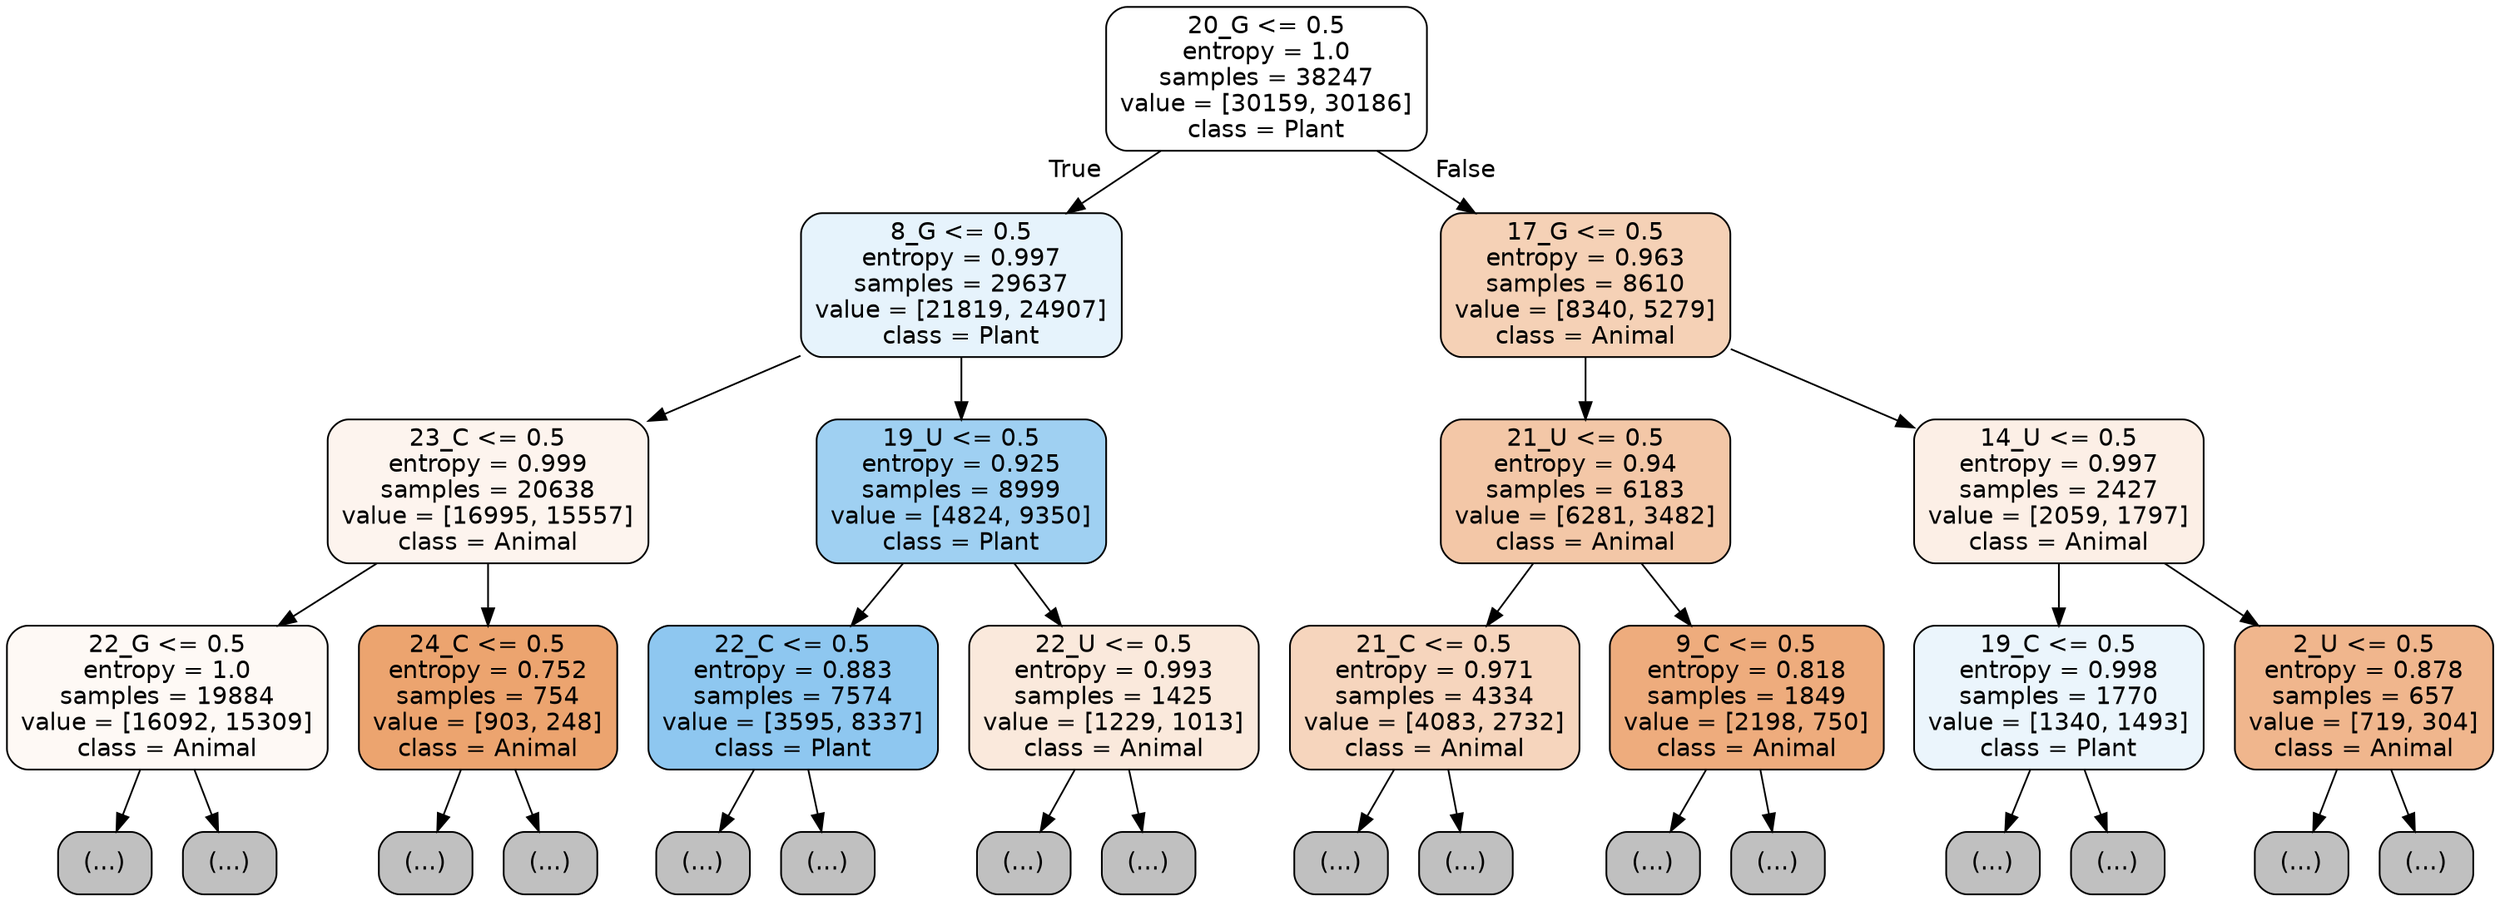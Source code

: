 digraph Tree {
node [shape=box, style="filled, rounded", color="black", fontname="helvetica"] ;
edge [fontname="helvetica"] ;
0 [label="20_G <= 0.5\nentropy = 1.0\nsamples = 38247\nvalue = [30159, 30186]\nclass = Plant", fillcolor="#ffffff"] ;
1 [label="8_G <= 0.5\nentropy = 0.997\nsamples = 29637\nvalue = [21819, 24907]\nclass = Plant", fillcolor="#e6f3fc"] ;
0 -> 1 [labeldistance=2.5, labelangle=45, headlabel="True"] ;
2 [label="23_C <= 0.5\nentropy = 0.999\nsamples = 20638\nvalue = [16995, 15557]\nclass = Animal", fillcolor="#fdf4ee"] ;
1 -> 2 ;
3 [label="22_G <= 0.5\nentropy = 1.0\nsamples = 19884\nvalue = [16092, 15309]\nclass = Animal", fillcolor="#fef9f5"] ;
2 -> 3 ;
4 [label="(...)", fillcolor="#C0C0C0"] ;
3 -> 4 ;
7853 [label="(...)", fillcolor="#C0C0C0"] ;
3 -> 7853 ;
8856 [label="24_C <= 0.5\nentropy = 0.752\nsamples = 754\nvalue = [903, 248]\nclass = Animal", fillcolor="#eca46f"] ;
2 -> 8856 ;
8857 [label="(...)", fillcolor="#C0C0C0"] ;
8856 -> 8857 ;
9188 [label="(...)", fillcolor="#C0C0C0"] ;
8856 -> 9188 ;
9235 [label="19_U <= 0.5\nentropy = 0.925\nsamples = 8999\nvalue = [4824, 9350]\nclass = Plant", fillcolor="#9fd0f2"] ;
1 -> 9235 ;
9236 [label="22_C <= 0.5\nentropy = 0.883\nsamples = 7574\nvalue = [3595, 8337]\nclass = Plant", fillcolor="#8ec7f0"] ;
9235 -> 9236 ;
9237 [label="(...)", fillcolor="#C0C0C0"] ;
9236 -> 9237 ;
11442 [label="(...)", fillcolor="#C0C0C0"] ;
9236 -> 11442 ;
11789 [label="22_U <= 0.5\nentropy = 0.993\nsamples = 1425\nvalue = [1229, 1013]\nclass = Animal", fillcolor="#fae9dc"] ;
9235 -> 11789 ;
11790 [label="(...)", fillcolor="#C0C0C0"] ;
11789 -> 11790 ;
12499 [label="(...)", fillcolor="#C0C0C0"] ;
11789 -> 12499 ;
12576 [label="17_G <= 0.5\nentropy = 0.963\nsamples = 8610\nvalue = [8340, 5279]\nclass = Animal", fillcolor="#f5d1b6"] ;
0 -> 12576 [labeldistance=2.5, labelangle=-45, headlabel="False"] ;
12577 [label="21_U <= 0.5\nentropy = 0.94\nsamples = 6183\nvalue = [6281, 3482]\nclass = Animal", fillcolor="#f3c7a7"] ;
12576 -> 12577 ;
12578 [label="21_C <= 0.5\nentropy = 0.971\nsamples = 4334\nvalue = [4083, 2732]\nclass = Animal", fillcolor="#f6d5bd"] ;
12577 -> 12578 ;
12579 [label="(...)", fillcolor="#C0C0C0"] ;
12578 -> 12579 ;
14332 [label="(...)", fillcolor="#C0C0C0"] ;
12578 -> 14332 ;
15009 [label="9_C <= 0.5\nentropy = 0.818\nsamples = 1849\nvalue = [2198, 750]\nclass = Animal", fillcolor="#eeac7d"] ;
12577 -> 15009 ;
15010 [label="(...)", fillcolor="#C0C0C0"] ;
15009 -> 15010 ;
15551 [label="(...)", fillcolor="#C0C0C0"] ;
15009 -> 15551 ;
15682 [label="14_U <= 0.5\nentropy = 0.997\nsamples = 2427\nvalue = [2059, 1797]\nclass = Animal", fillcolor="#fcefe6"] ;
12576 -> 15682 ;
15683 [label="19_C <= 0.5\nentropy = 0.998\nsamples = 1770\nvalue = [1340, 1493]\nclass = Plant", fillcolor="#ebf5fc"] ;
15682 -> 15683 ;
15684 [label="(...)", fillcolor="#C0C0C0"] ;
15683 -> 15684 ;
16505 [label="(...)", fillcolor="#C0C0C0"] ;
15683 -> 16505 ;
16684 [label="2_U <= 0.5\nentropy = 0.878\nsamples = 657\nvalue = [719, 304]\nclass = Animal", fillcolor="#f0b68d"] ;
15682 -> 16684 ;
16685 [label="(...)", fillcolor="#C0C0C0"] ;
16684 -> 16685 ;
16918 [label="(...)", fillcolor="#C0C0C0"] ;
16684 -> 16918 ;
}